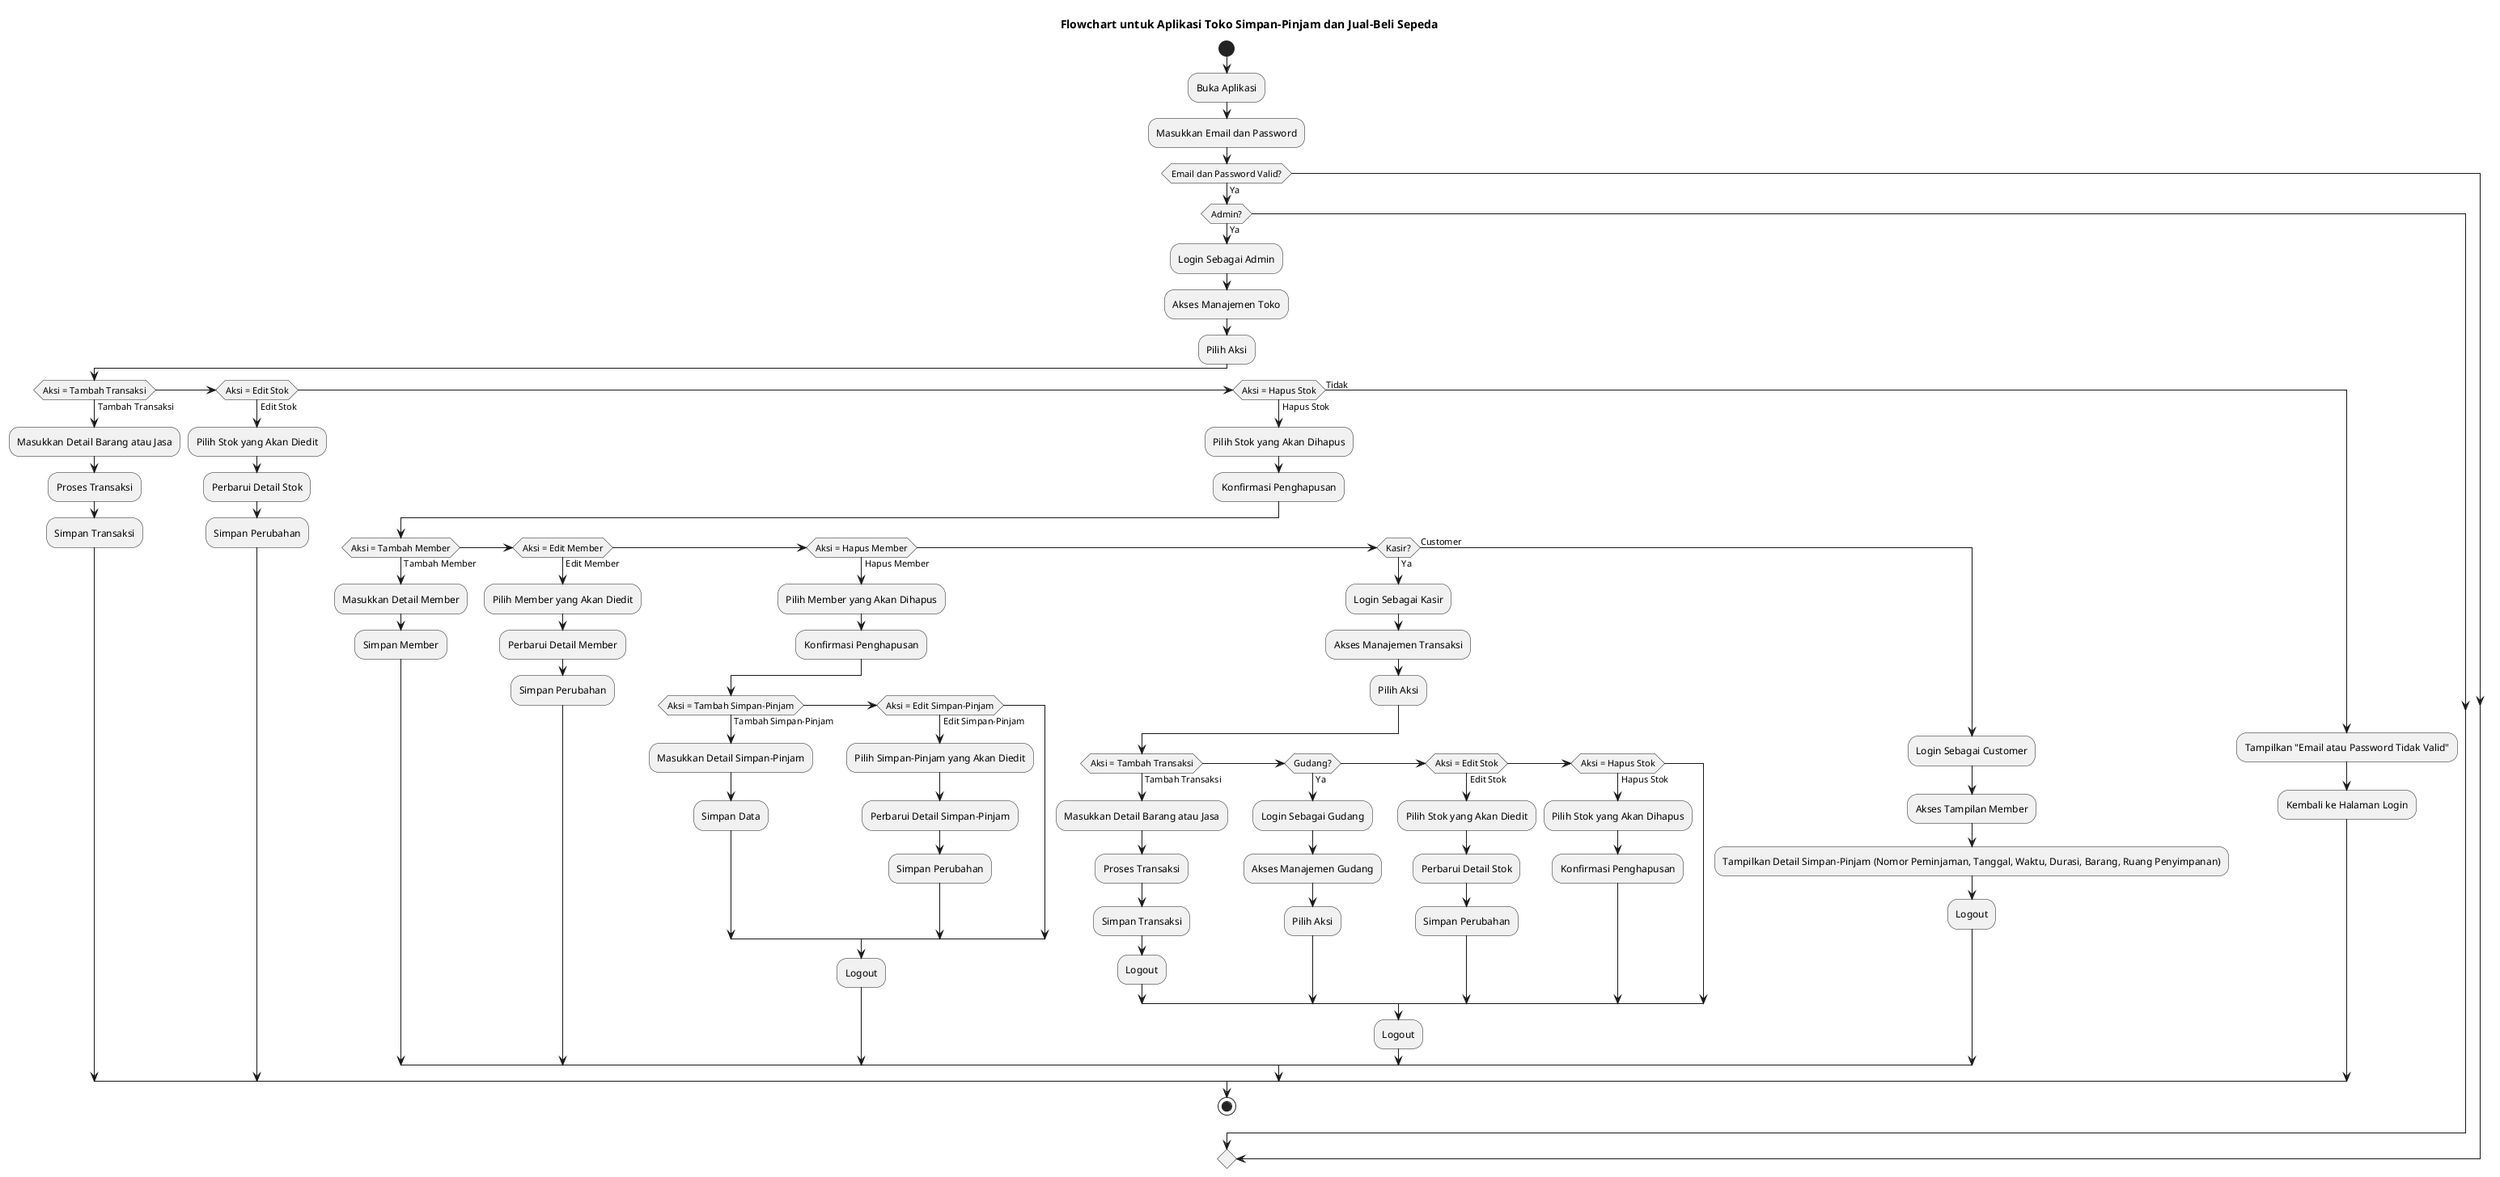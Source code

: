 @startuml sepeda
title Flowchart untuk Aplikasi Toko Simpan-Pinjam dan Jual-Beli Sepeda

start

:Buka Aplikasi;

:Masukkan Email dan Password;

if (Email dan Password Valid?) then (Ya)
    if (Admin?) then (Ya)
        :Login Sebagai Admin;
        :Akses Manajemen Toko;
        :Pilih Aksi;
        if (Aksi = Tambah Transaksi) then (Tambah Transaksi)
            :Masukkan Detail Barang atau Jasa;
            :Proses Transaksi;
            :Simpan Transaksi;
        elseif (Aksi = Edit Stok) then (Edit Stok)
            :Pilih Stok yang Akan Diedit;
            :Perbarui Detail Stok;
            :Simpan Perubahan;
        elseif (Aksi = Hapus Stok) then (Hapus Stok)
            :Pilih Stok yang Akan Dihapus;
            :Konfirmasi Penghapusan;
        if (Aksi = Tambah Member) then (Tambah Member)
            :Masukkan Detail Member;
            :Simpan Member;
        elseif (Aksi = Edit Member) then (Edit Member)
            :Pilih Member yang Akan Diedit;
            :Perbarui Detail Member;
            :Simpan Perubahan;
        elseif (Aksi = Hapus Member) then (Hapus Member)
            :Pilih Member yang Akan Dihapus;
            :Konfirmasi Penghapusan;
        if (Aksi = Tambah Simpan-Pinjam) then (Tambah Simpan-Pinjam)
            :Masukkan Detail Simpan-Pinjam;
            :Simpan Data;
        elseif (Aksi = Edit Simpan-Pinjam) then (Edit Simpan-Pinjam)
            :Pilih Simpan-Pinjam yang Akan Diedit;
            :Perbarui Detail Simpan-Pinjam;
            :Simpan Perubahan;
        endif
        :Logout;
    elseif (Kasir?) then (Ya)
        :Login Sebagai Kasir;
        :Akses Manajemen Transaksi;
        :Pilih Aksi;
        if (Aksi = Tambah Transaksi) then (Tambah Transaksi)
            :Masukkan Detail Barang atau Jasa;
            :Proses Transaksi;
            :Simpan Transaksi;
        :Logout;
    elseif (Gudang?) then (Ya)
        :Login Sebagai Gudang;
        :Akses Manajemen Gudang;
        :Pilih Aksi;
        elseif (Aksi = Edit Stok) then (Edit Stok)
            :Pilih Stok yang Akan Diedit;
            :Perbarui Detail Stok;
            :Simpan Perubahan;
        elseif (Aksi = Hapus Stok) then (Hapus Stok)
            :Pilih Stok yang Akan Dihapus;
            :Konfirmasi Penghapusan;
        endif
        :Logout;
    else (Customer)
        :Login Sebagai Customer;
        :Akses Tampilan Member;
        :Tampilkan Detail Simpan-Pinjam (Nomor Peminjaman, Tanggal, Waktu, Durasi, Barang, Ruang Penyimpanan);
        :Logout;
    endif
else (Tidak)
    :Tampilkan "Email atau Password Tidak Valid";
    :Kembali ke Halaman Login;
endif

stop

@enduml